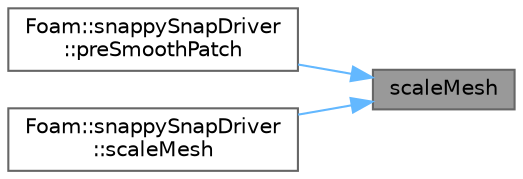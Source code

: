digraph "scaleMesh"
{
 // LATEX_PDF_SIZE
  bgcolor="transparent";
  edge [fontname=Helvetica,fontsize=10,labelfontname=Helvetica,labelfontsize=10];
  node [fontname=Helvetica,fontsize=10,shape=box,height=0.2,width=0.4];
  rankdir="RL";
  Node1 [id="Node000001",label="scaleMesh",height=0.2,width=0.4,color="gray40", fillcolor="grey60", style="filled", fontcolor="black",tooltip=" "];
  Node1 -> Node2 [id="edge1_Node000001_Node000002",dir="back",color="steelblue1",style="solid",tooltip=" "];
  Node2 [id="Node000002",label="Foam::snappySnapDriver\l::preSmoothPatch",height=0.2,width=0.4,color="grey40", fillcolor="white", style="filled",URL="$classFoam_1_1snappySnapDriver.html#a5328524e4037f1f8ecb542c16492d6b9",tooltip=" "];
  Node1 -> Node3 [id="edge2_Node000001_Node000003",dir="back",color="steelblue1",style="solid",tooltip=" "];
  Node3 [id="Node000003",label="Foam::snappySnapDriver\l::scaleMesh",height=0.2,width=0.4,color="grey40", fillcolor="white", style="filled",URL="$classFoam_1_1snappySnapDriver.html#a4b8f2c5757f4d8cd95f8e1830e44c179",tooltip=" "];
}
